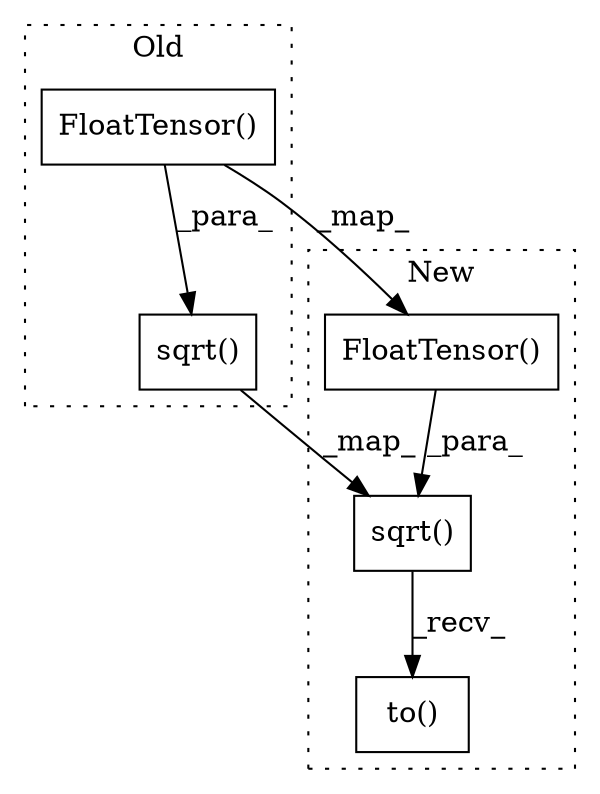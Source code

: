 digraph G {
subgraph cluster0 {
1 [label="FloatTensor()" a="75" s="4694,4722" l="18,1" shape="box"];
4 [label="sqrt()" a="75" s="4683,4723" l="11,1" shape="box"];
label = "Old";
style="dotted";
}
subgraph cluster1 {
2 [label="FloatTensor()" a="75" s="4920,4948" l="18,1" shape="box"];
3 [label="to()" a="75" s="4909,4960" l="45,1" shape="box"];
5 [label="sqrt()" a="75" s="4909,4949" l="11,1" shape="box"];
label = "New";
style="dotted";
}
1 -> 4 [label="_para_"];
1 -> 2 [label="_map_"];
2 -> 5 [label="_para_"];
4 -> 5 [label="_map_"];
5 -> 3 [label="_recv_"];
}